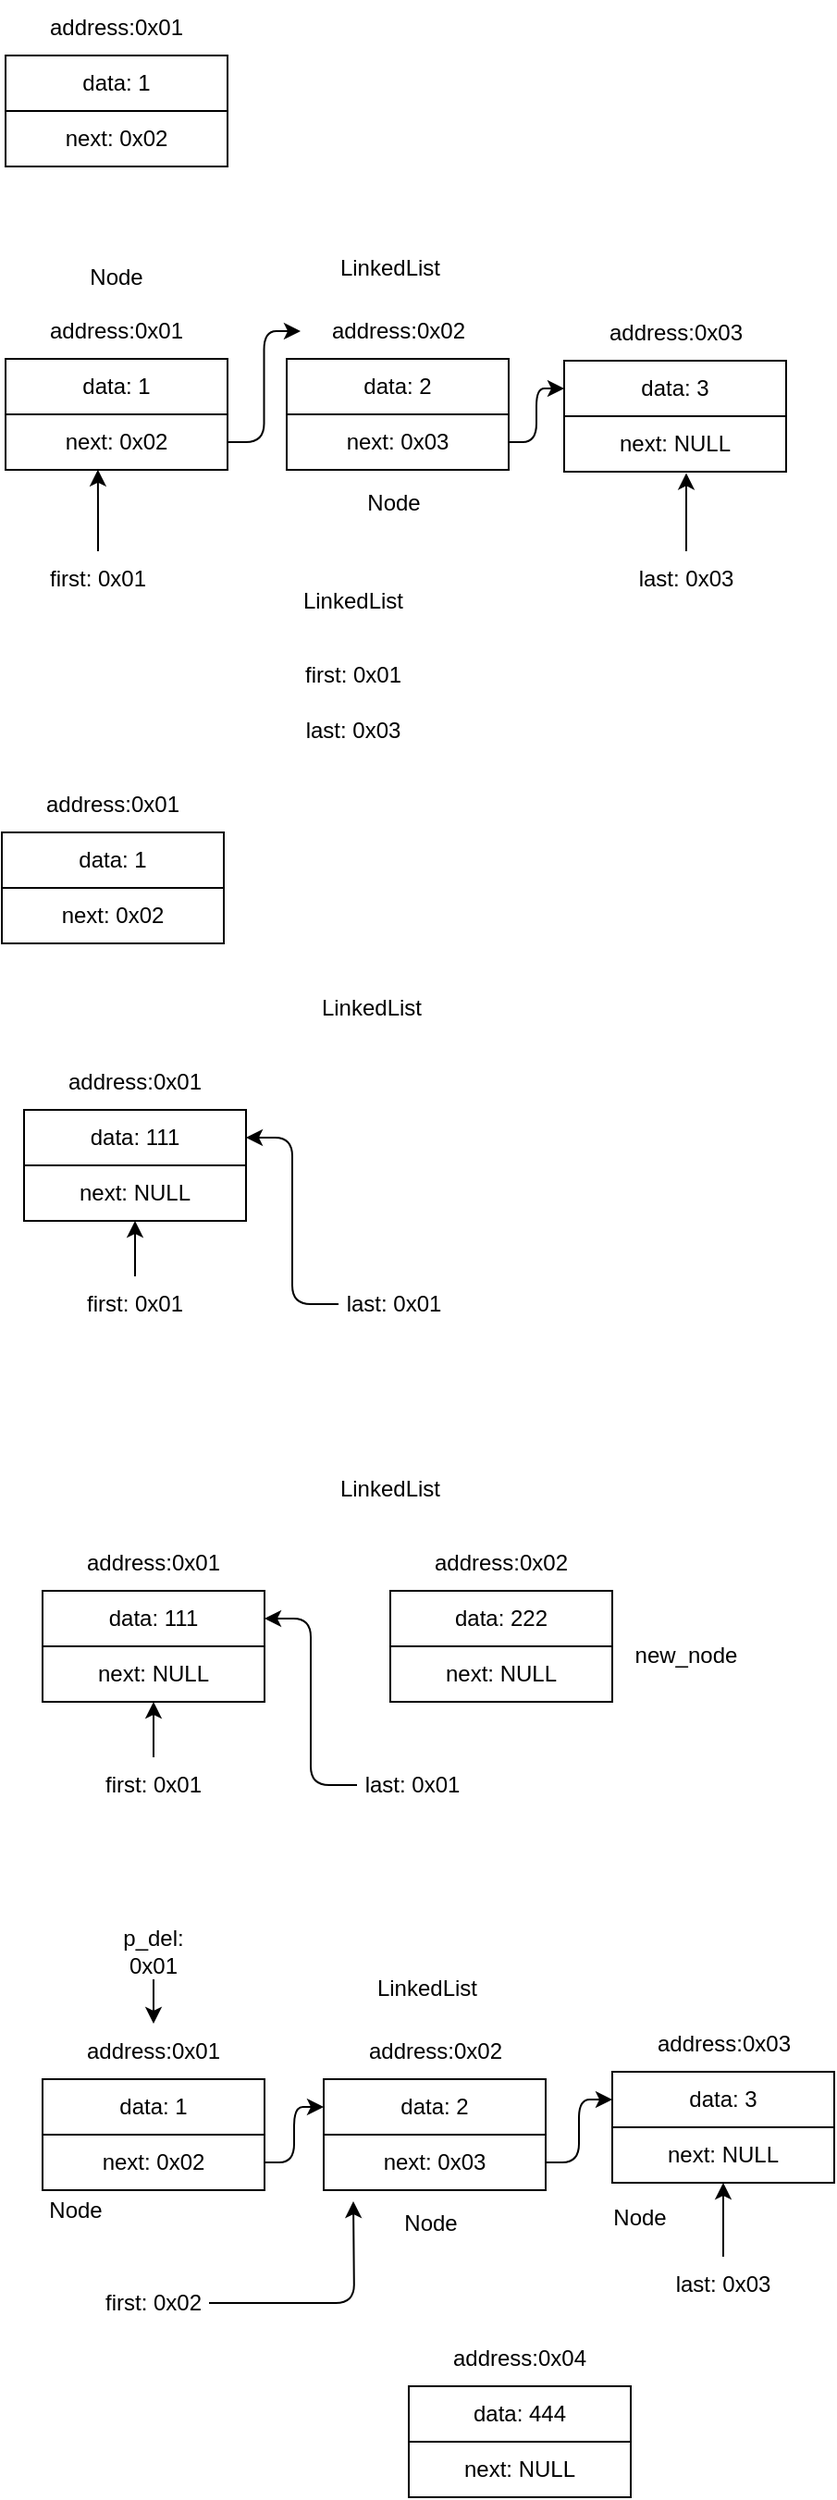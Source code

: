 <mxfile>
    <diagram id="9X40vR4GRfzQD6FsARvR" name="Page-1">
        <mxGraphModel dx="1129" dy="-665" grid="1" gridSize="10" guides="1" tooltips="1" connect="1" arrows="1" fold="1" page="1" pageScale="1" pageWidth="850" pageHeight="1100" math="0" shadow="0">
            <root>
                <mxCell id="0"/>
                <mxCell id="1" parent="0"/>
                <mxCell id="3" value="" style="group" parent="1" vertex="1" connectable="0">
                    <mxGeometry x="102" y="1460" width="120" height="90" as="geometry"/>
                </mxCell>
                <mxCell id="4" value="data: 1" style="rounded=0;whiteSpace=wrap;html=1;" parent="3" vertex="1">
                    <mxGeometry y="30" width="120" height="30" as="geometry"/>
                </mxCell>
                <mxCell id="5" value="address:0x01" style="text;html=1;strokeColor=none;fillColor=none;align=center;verticalAlign=middle;whiteSpace=wrap;rounded=0;" parent="3" vertex="1">
                    <mxGeometry x="16" width="88" height="30" as="geometry"/>
                </mxCell>
                <mxCell id="6" value="next: 0x02" style="rounded=0;whiteSpace=wrap;html=1;" parent="3" vertex="1">
                    <mxGeometry y="60" width="120" height="30" as="geometry"/>
                </mxCell>
                <mxCell id="7" value="" style="group" parent="1" vertex="1" connectable="0">
                    <mxGeometry x="254" y="1624" width="120" height="90" as="geometry"/>
                </mxCell>
                <mxCell id="8" value="data: 2" style="rounded=0;whiteSpace=wrap;html=1;" parent="7" vertex="1">
                    <mxGeometry y="30" width="120" height="30" as="geometry"/>
                </mxCell>
                <mxCell id="9" value="address:0x02" style="text;html=1;strokeColor=none;fillColor=none;align=center;verticalAlign=middle;whiteSpace=wrap;rounded=0;" parent="7" vertex="1">
                    <mxGeometry x="7.5" width="105" height="30" as="geometry"/>
                </mxCell>
                <mxCell id="10" value="next: 0x03" style="rounded=0;whiteSpace=wrap;html=1;" parent="7" vertex="1">
                    <mxGeometry y="60" width="120" height="30" as="geometry"/>
                </mxCell>
                <mxCell id="11" value="" style="group" parent="1" vertex="1" connectable="0">
                    <mxGeometry x="404" y="1625" width="120" height="90" as="geometry"/>
                </mxCell>
                <mxCell id="12" value="data: 3" style="rounded=0;whiteSpace=wrap;html=1;" parent="11" vertex="1">
                    <mxGeometry y="30" width="120" height="30" as="geometry"/>
                </mxCell>
                <mxCell id="13" value="address:0x03" style="text;html=1;strokeColor=none;fillColor=none;align=center;verticalAlign=middle;whiteSpace=wrap;rounded=0;" parent="11" vertex="1">
                    <mxGeometry x="14.5" width="91" height="30" as="geometry"/>
                </mxCell>
                <mxCell id="14" value="next: NULL" style="rounded=0;whiteSpace=wrap;html=1;" parent="11" vertex="1">
                    <mxGeometry y="60" width="120" height="30" as="geometry"/>
                </mxCell>
                <mxCell id="15" style="edgeStyle=orthogonalEdgeStyle;html=1;entryX=0;entryY=0.5;entryDx=0;entryDy=0;" parent="1" source="10" target="12" edge="1">
                    <mxGeometry relative="1" as="geometry"/>
                </mxCell>
                <mxCell id="90" style="edgeStyle=orthogonalEdgeStyle;html=1;entryX=0.416;entryY=0.996;entryDx=0;entryDy=0;entryPerimeter=0;" parent="1" source="17" target="89" edge="1">
                    <mxGeometry relative="1" as="geometry"/>
                </mxCell>
                <mxCell id="17" value="first: 0x01" style="text;html=1;strokeColor=none;fillColor=none;align=center;verticalAlign=middle;whiteSpace=wrap;rounded=0;" parent="1" vertex="1">
                    <mxGeometry x="122" y="1758" width="60" height="30" as="geometry"/>
                </mxCell>
                <mxCell id="18" value="Node" style="text;html=1;strokeColor=none;fillColor=none;align=center;verticalAlign=middle;whiteSpace=wrap;rounded=0;" parent="1" vertex="1">
                    <mxGeometry x="282" y="1717" width="60" height="30" as="geometry"/>
                </mxCell>
                <mxCell id="19" style="edgeStyle=orthogonalEdgeStyle;html=1;entryX=0.55;entryY=1.024;entryDx=0;entryDy=0;entryPerimeter=0;" parent="1" source="20" target="14" edge="1">
                    <mxGeometry relative="1" as="geometry"/>
                </mxCell>
                <mxCell id="20" value="last: 0x03" style="text;html=1;strokeColor=none;fillColor=none;align=center;verticalAlign=middle;whiteSpace=wrap;rounded=0;" parent="1" vertex="1">
                    <mxGeometry x="440" y="1758" width="60" height="30" as="geometry"/>
                </mxCell>
                <mxCell id="21" value="" style="group" parent="1" vertex="1" connectable="0">
                    <mxGeometry x="100" y="1880" width="120" height="90" as="geometry"/>
                </mxCell>
                <mxCell id="22" value="data: 1" style="rounded=0;whiteSpace=wrap;html=1;" parent="21" vertex="1">
                    <mxGeometry y="30" width="120" height="30" as="geometry"/>
                </mxCell>
                <mxCell id="23" value="address:0x01" style="text;html=1;strokeColor=none;fillColor=none;align=center;verticalAlign=middle;whiteSpace=wrap;rounded=0;" parent="21" vertex="1">
                    <mxGeometry x="16" width="88" height="30" as="geometry"/>
                </mxCell>
                <mxCell id="24" value="next: 0x02" style="rounded=0;whiteSpace=wrap;html=1;" parent="21" vertex="1">
                    <mxGeometry y="60" width="120" height="30" as="geometry"/>
                </mxCell>
                <mxCell id="25" value="LinkedList" style="text;html=1;strokeColor=none;fillColor=none;align=center;verticalAlign=middle;whiteSpace=wrap;rounded=0;" parent="1" vertex="1">
                    <mxGeometry x="280" y="1590" width="60" height="30" as="geometry"/>
                </mxCell>
                <mxCell id="26" value="LinkedList" style="text;html=1;strokeColor=none;fillColor=none;align=center;verticalAlign=middle;whiteSpace=wrap;rounded=0;" parent="1" vertex="1">
                    <mxGeometry x="270" y="1990" width="60" height="30" as="geometry"/>
                </mxCell>
                <mxCell id="36" style="edgeStyle=none;html=1;entryX=0.5;entryY=1;entryDx=0;entryDy=0;" parent="1" source="27" target="35" edge="1">
                    <mxGeometry relative="1" as="geometry"/>
                </mxCell>
                <mxCell id="27" value="first: 0x01" style="text;html=1;strokeColor=none;fillColor=none;align=center;verticalAlign=middle;whiteSpace=wrap;rounded=0;" parent="1" vertex="1">
                    <mxGeometry x="142" y="2150" width="60" height="30" as="geometry"/>
                </mxCell>
                <mxCell id="37" style="edgeStyle=orthogonalEdgeStyle;html=1;entryX=1;entryY=0.5;entryDx=0;entryDy=0;" parent="1" source="29" target="33" edge="1">
                    <mxGeometry relative="1" as="geometry"/>
                </mxCell>
                <mxCell id="29" value="last: 0x01" style="text;html=1;strokeColor=none;fillColor=none;align=center;verticalAlign=middle;whiteSpace=wrap;rounded=0;" parent="1" vertex="1">
                    <mxGeometry x="282" y="2150" width="60" height="30" as="geometry"/>
                </mxCell>
                <mxCell id="30" value="Node" style="text;html=1;strokeColor=none;fillColor=none;align=center;verticalAlign=middle;whiteSpace=wrap;rounded=0;" parent="1" vertex="1">
                    <mxGeometry x="132" y="1595" width="60" height="30" as="geometry"/>
                </mxCell>
                <mxCell id="32" value="" style="group" parent="1" vertex="1" connectable="0">
                    <mxGeometry x="112" y="2030" width="120" height="90" as="geometry"/>
                </mxCell>
                <mxCell id="33" value="data: 111" style="rounded=0;whiteSpace=wrap;html=1;" parent="32" vertex="1">
                    <mxGeometry y="30" width="120" height="30" as="geometry"/>
                </mxCell>
                <mxCell id="34" value="address:0x01" style="text;html=1;strokeColor=none;fillColor=none;align=center;verticalAlign=middle;whiteSpace=wrap;rounded=0;" parent="32" vertex="1">
                    <mxGeometry x="16" width="88" height="30" as="geometry"/>
                </mxCell>
                <mxCell id="35" value="next: NULL" style="rounded=0;whiteSpace=wrap;html=1;" parent="32" vertex="1">
                    <mxGeometry y="60" width="120" height="30" as="geometry"/>
                </mxCell>
                <mxCell id="38" value="LinkedList" style="text;html=1;strokeColor=none;fillColor=none;align=center;verticalAlign=middle;whiteSpace=wrap;rounded=0;" parent="1" vertex="1">
                    <mxGeometry x="280" y="2250" width="60" height="30" as="geometry"/>
                </mxCell>
                <mxCell id="39" style="edgeStyle=none;html=1;entryX=0.5;entryY=1;entryDx=0;entryDy=0;" parent="1" source="40" target="46" edge="1">
                    <mxGeometry relative="1" as="geometry"/>
                </mxCell>
                <mxCell id="40" value="first: 0x01" style="text;html=1;strokeColor=none;fillColor=none;align=center;verticalAlign=middle;whiteSpace=wrap;rounded=0;" parent="1" vertex="1">
                    <mxGeometry x="152" y="2410" width="60" height="30" as="geometry"/>
                </mxCell>
                <mxCell id="41" style="edgeStyle=orthogonalEdgeStyle;html=1;entryX=1;entryY=0.5;entryDx=0;entryDy=0;" parent="1" source="42" target="44" edge="1">
                    <mxGeometry relative="1" as="geometry"/>
                </mxCell>
                <mxCell id="42" value="last: 0x01" style="text;html=1;strokeColor=none;fillColor=none;align=center;verticalAlign=middle;whiteSpace=wrap;rounded=0;" parent="1" vertex="1">
                    <mxGeometry x="292" y="2410" width="60" height="30" as="geometry"/>
                </mxCell>
                <mxCell id="43" value="" style="group" parent="1" vertex="1" connectable="0">
                    <mxGeometry x="122" y="2290" width="120" height="90" as="geometry"/>
                </mxCell>
                <mxCell id="44" value="data: 111" style="rounded=0;whiteSpace=wrap;html=1;" parent="43" vertex="1">
                    <mxGeometry y="30" width="120" height="30" as="geometry"/>
                </mxCell>
                <mxCell id="45" value="address:0x01" style="text;html=1;strokeColor=none;fillColor=none;align=center;verticalAlign=middle;whiteSpace=wrap;rounded=0;" parent="43" vertex="1">
                    <mxGeometry x="16" width="88" height="30" as="geometry"/>
                </mxCell>
                <mxCell id="46" value="next: NULL" style="rounded=0;whiteSpace=wrap;html=1;" parent="43" vertex="1">
                    <mxGeometry y="60" width="120" height="30" as="geometry"/>
                </mxCell>
                <mxCell id="47" value="" style="group" parent="1" vertex="1" connectable="0">
                    <mxGeometry x="310" y="2290" width="120" height="90" as="geometry"/>
                </mxCell>
                <mxCell id="48" value="data: 222" style="rounded=0;whiteSpace=wrap;html=1;" parent="47" vertex="1">
                    <mxGeometry y="30" width="120" height="30" as="geometry"/>
                </mxCell>
                <mxCell id="49" value="address:0x02" style="text;html=1;strokeColor=none;fillColor=none;align=center;verticalAlign=middle;whiteSpace=wrap;rounded=0;" parent="47" vertex="1">
                    <mxGeometry x="16" width="88" height="30" as="geometry"/>
                </mxCell>
                <mxCell id="50" value="next: NULL" style="rounded=0;whiteSpace=wrap;html=1;" parent="47" vertex="1">
                    <mxGeometry y="60" width="120" height="30" as="geometry"/>
                </mxCell>
                <mxCell id="51" value="new_node" style="text;html=1;strokeColor=none;fillColor=none;align=center;verticalAlign=middle;whiteSpace=wrap;rounded=0;" parent="1" vertex="1">
                    <mxGeometry x="440" y="2340" width="60" height="30" as="geometry"/>
                </mxCell>
                <mxCell id="52" style="edgeStyle=orthogonalEdgeStyle;html=1;entryX=0;entryY=0.5;entryDx=0;entryDy=0;" parent="1" source="56" target="58" edge="1">
                    <mxGeometry relative="1" as="geometry"/>
                </mxCell>
                <mxCell id="53" value="" style="group" parent="1" vertex="1" connectable="0">
                    <mxGeometry x="122" y="2554" width="120" height="90" as="geometry"/>
                </mxCell>
                <mxCell id="54" value="data: 1" style="rounded=0;whiteSpace=wrap;html=1;" parent="53" vertex="1">
                    <mxGeometry y="30" width="120" height="30" as="geometry"/>
                </mxCell>
                <mxCell id="55" value="address:0x01" style="text;html=1;strokeColor=none;fillColor=none;align=center;verticalAlign=middle;whiteSpace=wrap;rounded=0;" parent="53" vertex="1">
                    <mxGeometry x="16" width="88" height="30" as="geometry"/>
                </mxCell>
                <mxCell id="56" value="next: 0x02" style="rounded=0;whiteSpace=wrap;html=1;" parent="53" vertex="1">
                    <mxGeometry y="60" width="120" height="30" as="geometry"/>
                </mxCell>
                <mxCell id="57" value="" style="group" parent="1" vertex="1" connectable="0">
                    <mxGeometry x="274" y="2554" width="120" height="90" as="geometry"/>
                </mxCell>
                <mxCell id="58" value="data: 2" style="rounded=0;whiteSpace=wrap;html=1;" parent="57" vertex="1">
                    <mxGeometry y="30" width="120" height="30" as="geometry"/>
                </mxCell>
                <mxCell id="59" value="address:0x02" style="text;html=1;strokeColor=none;fillColor=none;align=center;verticalAlign=middle;whiteSpace=wrap;rounded=0;" parent="57" vertex="1">
                    <mxGeometry x="7.5" width="105" height="30" as="geometry"/>
                </mxCell>
                <mxCell id="60" value="next: 0x03" style="rounded=0;whiteSpace=wrap;html=1;" parent="57" vertex="1">
                    <mxGeometry y="60" width="120" height="30" as="geometry"/>
                </mxCell>
                <mxCell id="61" value="" style="group" parent="1" vertex="1" connectable="0">
                    <mxGeometry x="430" y="2550" width="120" height="90" as="geometry"/>
                </mxCell>
                <mxCell id="62" value="data: 3" style="rounded=0;whiteSpace=wrap;html=1;" parent="61" vertex="1">
                    <mxGeometry y="30" width="120" height="30" as="geometry"/>
                </mxCell>
                <mxCell id="63" value="address:0x03" style="text;html=1;strokeColor=none;fillColor=none;align=center;verticalAlign=middle;whiteSpace=wrap;rounded=0;" parent="61" vertex="1">
                    <mxGeometry x="14.5" width="91" height="30" as="geometry"/>
                </mxCell>
                <mxCell id="64" value="next: NULL" style="rounded=0;whiteSpace=wrap;html=1;" parent="61" vertex="1">
                    <mxGeometry y="60" width="120" height="30" as="geometry"/>
                </mxCell>
                <mxCell id="65" style="edgeStyle=orthogonalEdgeStyle;html=1;entryX=0;entryY=0.5;entryDx=0;entryDy=0;" parent="1" source="60" target="62" edge="1">
                    <mxGeometry relative="1" as="geometry"/>
                </mxCell>
                <mxCell id="66" style="edgeStyle=orthogonalEdgeStyle;html=1;" parent="1" source="67" edge="1">
                    <mxGeometry relative="1" as="geometry">
                        <mxPoint x="290" y="2650" as="targetPoint"/>
                    </mxGeometry>
                </mxCell>
                <mxCell id="67" value="first: 0x02" style="text;html=1;strokeColor=none;fillColor=none;align=center;verticalAlign=middle;whiteSpace=wrap;rounded=0;" parent="1" vertex="1">
                    <mxGeometry x="152" y="2690" width="60" height="30" as="geometry"/>
                </mxCell>
                <mxCell id="68" value="Node" style="text;html=1;strokeColor=none;fillColor=none;align=center;verticalAlign=middle;whiteSpace=wrap;rounded=0;" parent="1" vertex="1">
                    <mxGeometry x="302" y="2647" width="60" height="30" as="geometry"/>
                </mxCell>
                <mxCell id="82" style="edgeStyle=orthogonalEdgeStyle;html=1;entryX=0.5;entryY=1;entryDx=0;entryDy=0;" parent="1" source="70" target="64" edge="1">
                    <mxGeometry relative="1" as="geometry"/>
                </mxCell>
                <mxCell id="70" value="last: 0x03" style="text;html=1;strokeColor=none;fillColor=none;align=center;verticalAlign=middle;whiteSpace=wrap;rounded=0;" parent="1" vertex="1">
                    <mxGeometry x="460" y="2680" width="60" height="30" as="geometry"/>
                </mxCell>
                <mxCell id="71" value="LinkedList" style="text;html=1;strokeColor=none;fillColor=none;align=center;verticalAlign=middle;whiteSpace=wrap;rounded=0;" parent="1" vertex="1">
                    <mxGeometry x="300" y="2520" width="60" height="30" as="geometry"/>
                </mxCell>
                <mxCell id="72" value="Node" style="text;html=1;strokeColor=none;fillColor=none;align=center;verticalAlign=middle;whiteSpace=wrap;rounded=0;" parent="1" vertex="1">
                    <mxGeometry x="110" y="2640" width="60" height="30" as="geometry"/>
                </mxCell>
                <mxCell id="73" value="Node" style="text;html=1;strokeColor=none;fillColor=none;align=center;verticalAlign=middle;whiteSpace=wrap;rounded=0;" parent="1" vertex="1">
                    <mxGeometry x="415" y="2644" width="60" height="30" as="geometry"/>
                </mxCell>
                <mxCell id="74" value="" style="group" parent="1" vertex="1" connectable="0">
                    <mxGeometry x="320" y="2720" width="120" height="90" as="geometry"/>
                </mxCell>
                <mxCell id="75" value="data: 444" style="rounded=0;whiteSpace=wrap;html=1;" parent="74" vertex="1">
                    <mxGeometry y="30" width="120" height="30" as="geometry"/>
                </mxCell>
                <mxCell id="76" value="address:0x04" style="text;html=1;strokeColor=none;fillColor=none;align=center;verticalAlign=middle;whiteSpace=wrap;rounded=0;" parent="74" vertex="1">
                    <mxGeometry x="16" width="88" height="30" as="geometry"/>
                </mxCell>
                <mxCell id="77" value="next: NULL" style="rounded=0;whiteSpace=wrap;html=1;" parent="74" vertex="1">
                    <mxGeometry y="60" width="120" height="30" as="geometry"/>
                </mxCell>
                <mxCell id="84" style="edgeStyle=orthogonalEdgeStyle;html=1;" parent="1" source="83" target="55" edge="1">
                    <mxGeometry relative="1" as="geometry"/>
                </mxCell>
                <mxCell id="83" value="p_del: 0x01" style="text;html=1;strokeColor=none;fillColor=none;align=center;verticalAlign=middle;whiteSpace=wrap;rounded=0;" parent="1" vertex="1">
                    <mxGeometry x="152" y="2500" width="60" height="30" as="geometry"/>
                </mxCell>
                <mxCell id="86" value="" style="group" parent="1" vertex="1" connectable="0">
                    <mxGeometry x="102" y="1624" width="120" height="90" as="geometry"/>
                </mxCell>
                <mxCell id="87" value="data: 1" style="rounded=0;whiteSpace=wrap;html=1;" parent="86" vertex="1">
                    <mxGeometry y="30" width="120" height="30" as="geometry"/>
                </mxCell>
                <mxCell id="88" value="address:0x01" style="text;html=1;strokeColor=none;fillColor=none;align=center;verticalAlign=middle;whiteSpace=wrap;rounded=0;" parent="86" vertex="1">
                    <mxGeometry x="16" width="88" height="30" as="geometry"/>
                </mxCell>
                <mxCell id="89" value="next: 0x02" style="rounded=0;whiteSpace=wrap;html=1;" parent="86" vertex="1">
                    <mxGeometry y="60" width="120" height="30" as="geometry"/>
                </mxCell>
                <mxCell id="92" style="edgeStyle=orthogonalEdgeStyle;html=1;entryX=0;entryY=0.5;entryDx=0;entryDy=0;" parent="1" source="89" target="9" edge="1">
                    <mxGeometry relative="1" as="geometry"/>
                </mxCell>
                <mxCell id="93" value="LinkedList" style="text;html=1;strokeColor=none;fillColor=none;align=center;verticalAlign=middle;whiteSpace=wrap;rounded=0;" parent="1" vertex="1">
                    <mxGeometry x="260" y="1770" width="60" height="30" as="geometry"/>
                </mxCell>
                <mxCell id="94" value="first: 0x01" style="text;html=1;strokeColor=none;fillColor=none;align=center;verticalAlign=middle;whiteSpace=wrap;rounded=0;" parent="1" vertex="1">
                    <mxGeometry x="260" y="1810" width="60" height="30" as="geometry"/>
                </mxCell>
                <mxCell id="95" value="last: 0x03" style="text;html=1;strokeColor=none;fillColor=none;align=center;verticalAlign=middle;whiteSpace=wrap;rounded=0;" parent="1" vertex="1">
                    <mxGeometry x="260" y="1840" width="60" height="30" as="geometry"/>
                </mxCell>
            </root>
        </mxGraphModel>
    </diagram>
    <diagram id="a7G26e13F96VDZZ5I8ll" name="Page-2">
        <mxGraphModel dx="621" dy="435" grid="1" gridSize="10" guides="1" tooltips="1" connect="1" arrows="1" fold="1" page="1" pageScale="1" pageWidth="850" pageHeight="1100" math="0" shadow="0">
            <root>
                <mxCell id="0"/>
                <mxCell id="1" parent="0"/>
                <mxCell id="M8nmqphm-ka3GOK9FD5u-5" value="LinkedList" style="text;html=1;strokeColor=none;fillColor=none;align=center;verticalAlign=middle;whiteSpace=wrap;rounded=0;" parent="1" vertex="1">
                    <mxGeometry x="310" y="70" width="60" height="30" as="geometry"/>
                </mxCell>
                <mxCell id="50xD1v5i7dp2-lZaWB9Z-5" style="edgeStyle=orthogonalEdgeStyle;html=1;entryX=0.417;entryY=1;entryDx=0;entryDy=0;entryPerimeter=0;" parent="1" source="M8nmqphm-ka3GOK9FD5u-6" target="50xD1v5i7dp2-lZaWB9Z-4" edge="1">
                    <mxGeometry relative="1" as="geometry"/>
                </mxCell>
                <mxCell id="M8nmqphm-ka3GOK9FD5u-6" value="first: 0x01" style="text;html=1;strokeColor=none;fillColor=none;align=center;verticalAlign=middle;whiteSpace=wrap;rounded=0;" parent="1" vertex="1">
                    <mxGeometry x="190" y="270" width="60" height="30" as="geometry"/>
                </mxCell>
                <mxCell id="r6-BZyOCxH_gVF82Uan9-6" style="edgeStyle=none;html=1;entryX=0.5;entryY=1;entryDx=0;entryDy=0;" edge="1" parent="1" source="M8nmqphm-ka3GOK9FD5u-7" target="r6-BZyOCxH_gVF82Uan9-4">
                    <mxGeometry relative="1" as="geometry"/>
                </mxCell>
                <mxCell id="M8nmqphm-ka3GOK9FD5u-7" value="last: 0x03" style="text;html=1;strokeColor=none;fillColor=none;align=center;verticalAlign=middle;whiteSpace=wrap;rounded=0;" parent="1" vertex="1">
                    <mxGeometry x="570" y="260" width="60" height="40" as="geometry"/>
                </mxCell>
                <mxCell id="50xD1v5i7dp2-lZaWB9Z-1" value="" style="group" parent="1" vertex="1" connectable="0">
                    <mxGeometry x="170" y="130" width="120" height="90" as="geometry"/>
                </mxCell>
                <mxCell id="50xD1v5i7dp2-lZaWB9Z-2" value="data: 111" style="rounded=0;whiteSpace=wrap;html=1;" parent="50xD1v5i7dp2-lZaWB9Z-1" vertex="1">
                    <mxGeometry y="30" width="120" height="30" as="geometry"/>
                </mxCell>
                <mxCell id="50xD1v5i7dp2-lZaWB9Z-3" value="address:0x01" style="text;html=1;strokeColor=none;fillColor=none;align=center;verticalAlign=middle;whiteSpace=wrap;rounded=0;" parent="50xD1v5i7dp2-lZaWB9Z-1" vertex="1">
                    <mxGeometry x="16" width="88" height="30" as="geometry"/>
                </mxCell>
                <mxCell id="50xD1v5i7dp2-lZaWB9Z-4" value="next: 0x02" style="rounded=0;whiteSpace=wrap;html=1;" parent="50xD1v5i7dp2-lZaWB9Z-1" vertex="1">
                    <mxGeometry y="60" width="120" height="30" as="geometry"/>
                </mxCell>
                <mxCell id="50xD1v5i7dp2-lZaWB9Z-7" value="" style="group" parent="1" vertex="1" connectable="0">
                    <mxGeometry x="360" y="130" width="120" height="90" as="geometry"/>
                </mxCell>
                <mxCell id="50xD1v5i7dp2-lZaWB9Z-8" value="data: 222" style="rounded=0;whiteSpace=wrap;html=1;" parent="50xD1v5i7dp2-lZaWB9Z-7" vertex="1">
                    <mxGeometry y="30" width="120" height="30" as="geometry"/>
                </mxCell>
                <mxCell id="50xD1v5i7dp2-lZaWB9Z-9" value="address:0x02" style="text;html=1;strokeColor=none;fillColor=none;align=center;verticalAlign=middle;whiteSpace=wrap;rounded=0;" parent="50xD1v5i7dp2-lZaWB9Z-7" vertex="1">
                    <mxGeometry x="16" width="88" height="30" as="geometry"/>
                </mxCell>
                <mxCell id="50xD1v5i7dp2-lZaWB9Z-10" value="next: 0x03" style="rounded=0;whiteSpace=wrap;html=1;" parent="50xD1v5i7dp2-lZaWB9Z-7" vertex="1">
                    <mxGeometry y="60" width="120" height="30" as="geometry"/>
                </mxCell>
                <mxCell id="50xD1v5i7dp2-lZaWB9Z-11" style="edgeStyle=orthogonalEdgeStyle;html=1;entryX=0;entryY=0.5;entryDx=0;entryDy=0;" parent="1" source="50xD1v5i7dp2-lZaWB9Z-4" target="50xD1v5i7dp2-lZaWB9Z-9" edge="1">
                    <mxGeometry relative="1" as="geometry"/>
                </mxCell>
                <mxCell id="r6-BZyOCxH_gVF82Uan9-1" value="" style="group" vertex="1" connectable="0" parent="1">
                    <mxGeometry x="540" y="130" width="120" height="90" as="geometry"/>
                </mxCell>
                <mxCell id="r6-BZyOCxH_gVF82Uan9-2" value="data: 333" style="rounded=0;whiteSpace=wrap;html=1;" vertex="1" parent="r6-BZyOCxH_gVF82Uan9-1">
                    <mxGeometry y="30" width="120" height="30" as="geometry"/>
                </mxCell>
                <mxCell id="r6-BZyOCxH_gVF82Uan9-3" value="address:0x03" style="text;html=1;strokeColor=none;fillColor=none;align=center;verticalAlign=middle;whiteSpace=wrap;rounded=0;" vertex="1" parent="r6-BZyOCxH_gVF82Uan9-1">
                    <mxGeometry x="16" width="88" height="30" as="geometry"/>
                </mxCell>
                <mxCell id="r6-BZyOCxH_gVF82Uan9-4" value="next: NULL" style="rounded=0;whiteSpace=wrap;html=1;" vertex="1" parent="r6-BZyOCxH_gVF82Uan9-1">
                    <mxGeometry y="60" width="120" height="30" as="geometry"/>
                </mxCell>
                <mxCell id="r6-BZyOCxH_gVF82Uan9-7" style="edgeStyle=none;html=1;" edge="1" parent="1" source="50xD1v5i7dp2-lZaWB9Z-10" target="r6-BZyOCxH_gVF82Uan9-3">
                    <mxGeometry relative="1" as="geometry">
                        <Array as="points">
                            <mxPoint x="520" y="210"/>
                            <mxPoint x="520" y="145"/>
                        </Array>
                    </mxGeometry>
                </mxCell>
            </root>
        </mxGraphModel>
    </diagram>
</mxfile>